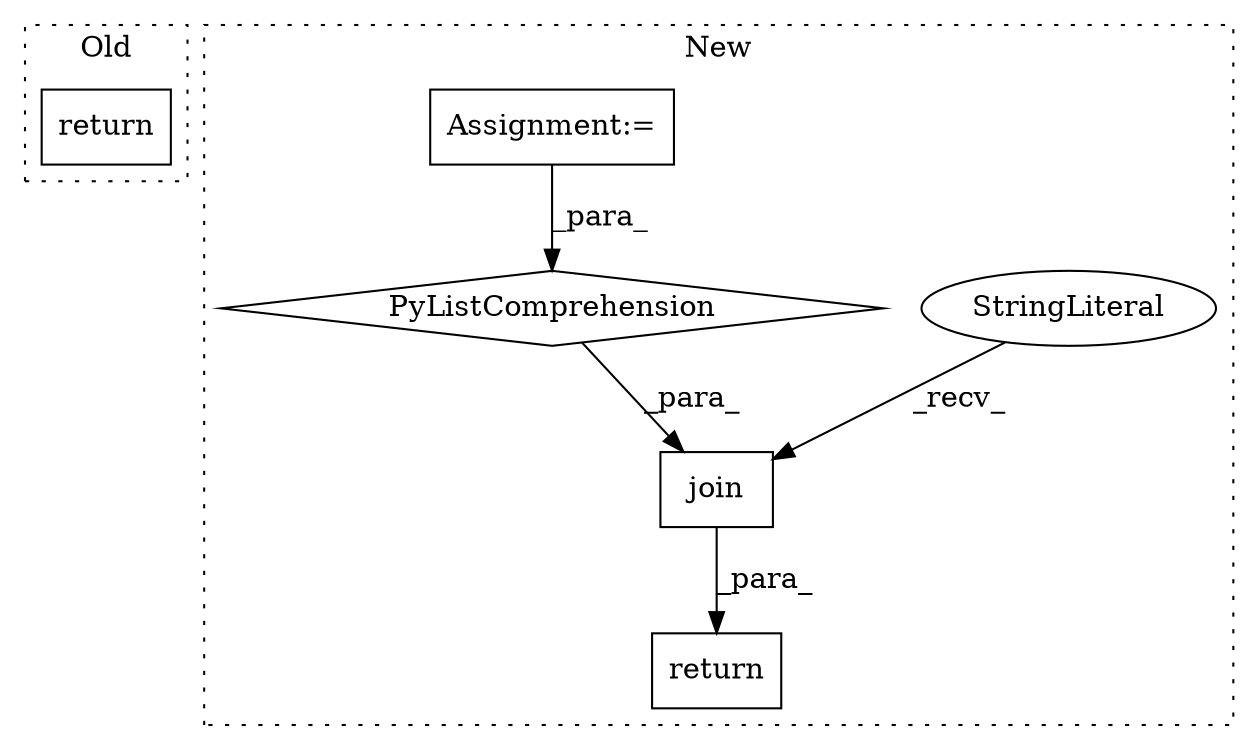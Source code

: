 digraph G {
subgraph cluster0 {
1 [label="return" a="41" s="3717" l="12" shape="box"];
label = "Old";
style="dotted";
}
subgraph cluster1 {
2 [label="join" a="32" s="3373,3504" l="16,-5" shape="box"];
3 [label="return" a="41" s="3774" l="12" shape="box"];
4 [label="StringLiteral" a="45" s="3369" l="3" shape="ellipse"];
5 [label="Assignment:=" a="7" s="3345" l="1" shape="box"];
6 [label="PyListComprehension" a="109" s="3389" l="115" shape="diamond"];
label = "New";
style="dotted";
}
2 -> 3 [label="_para_"];
4 -> 2 [label="_recv_"];
5 -> 6 [label="_para_"];
6 -> 2 [label="_para_"];
}